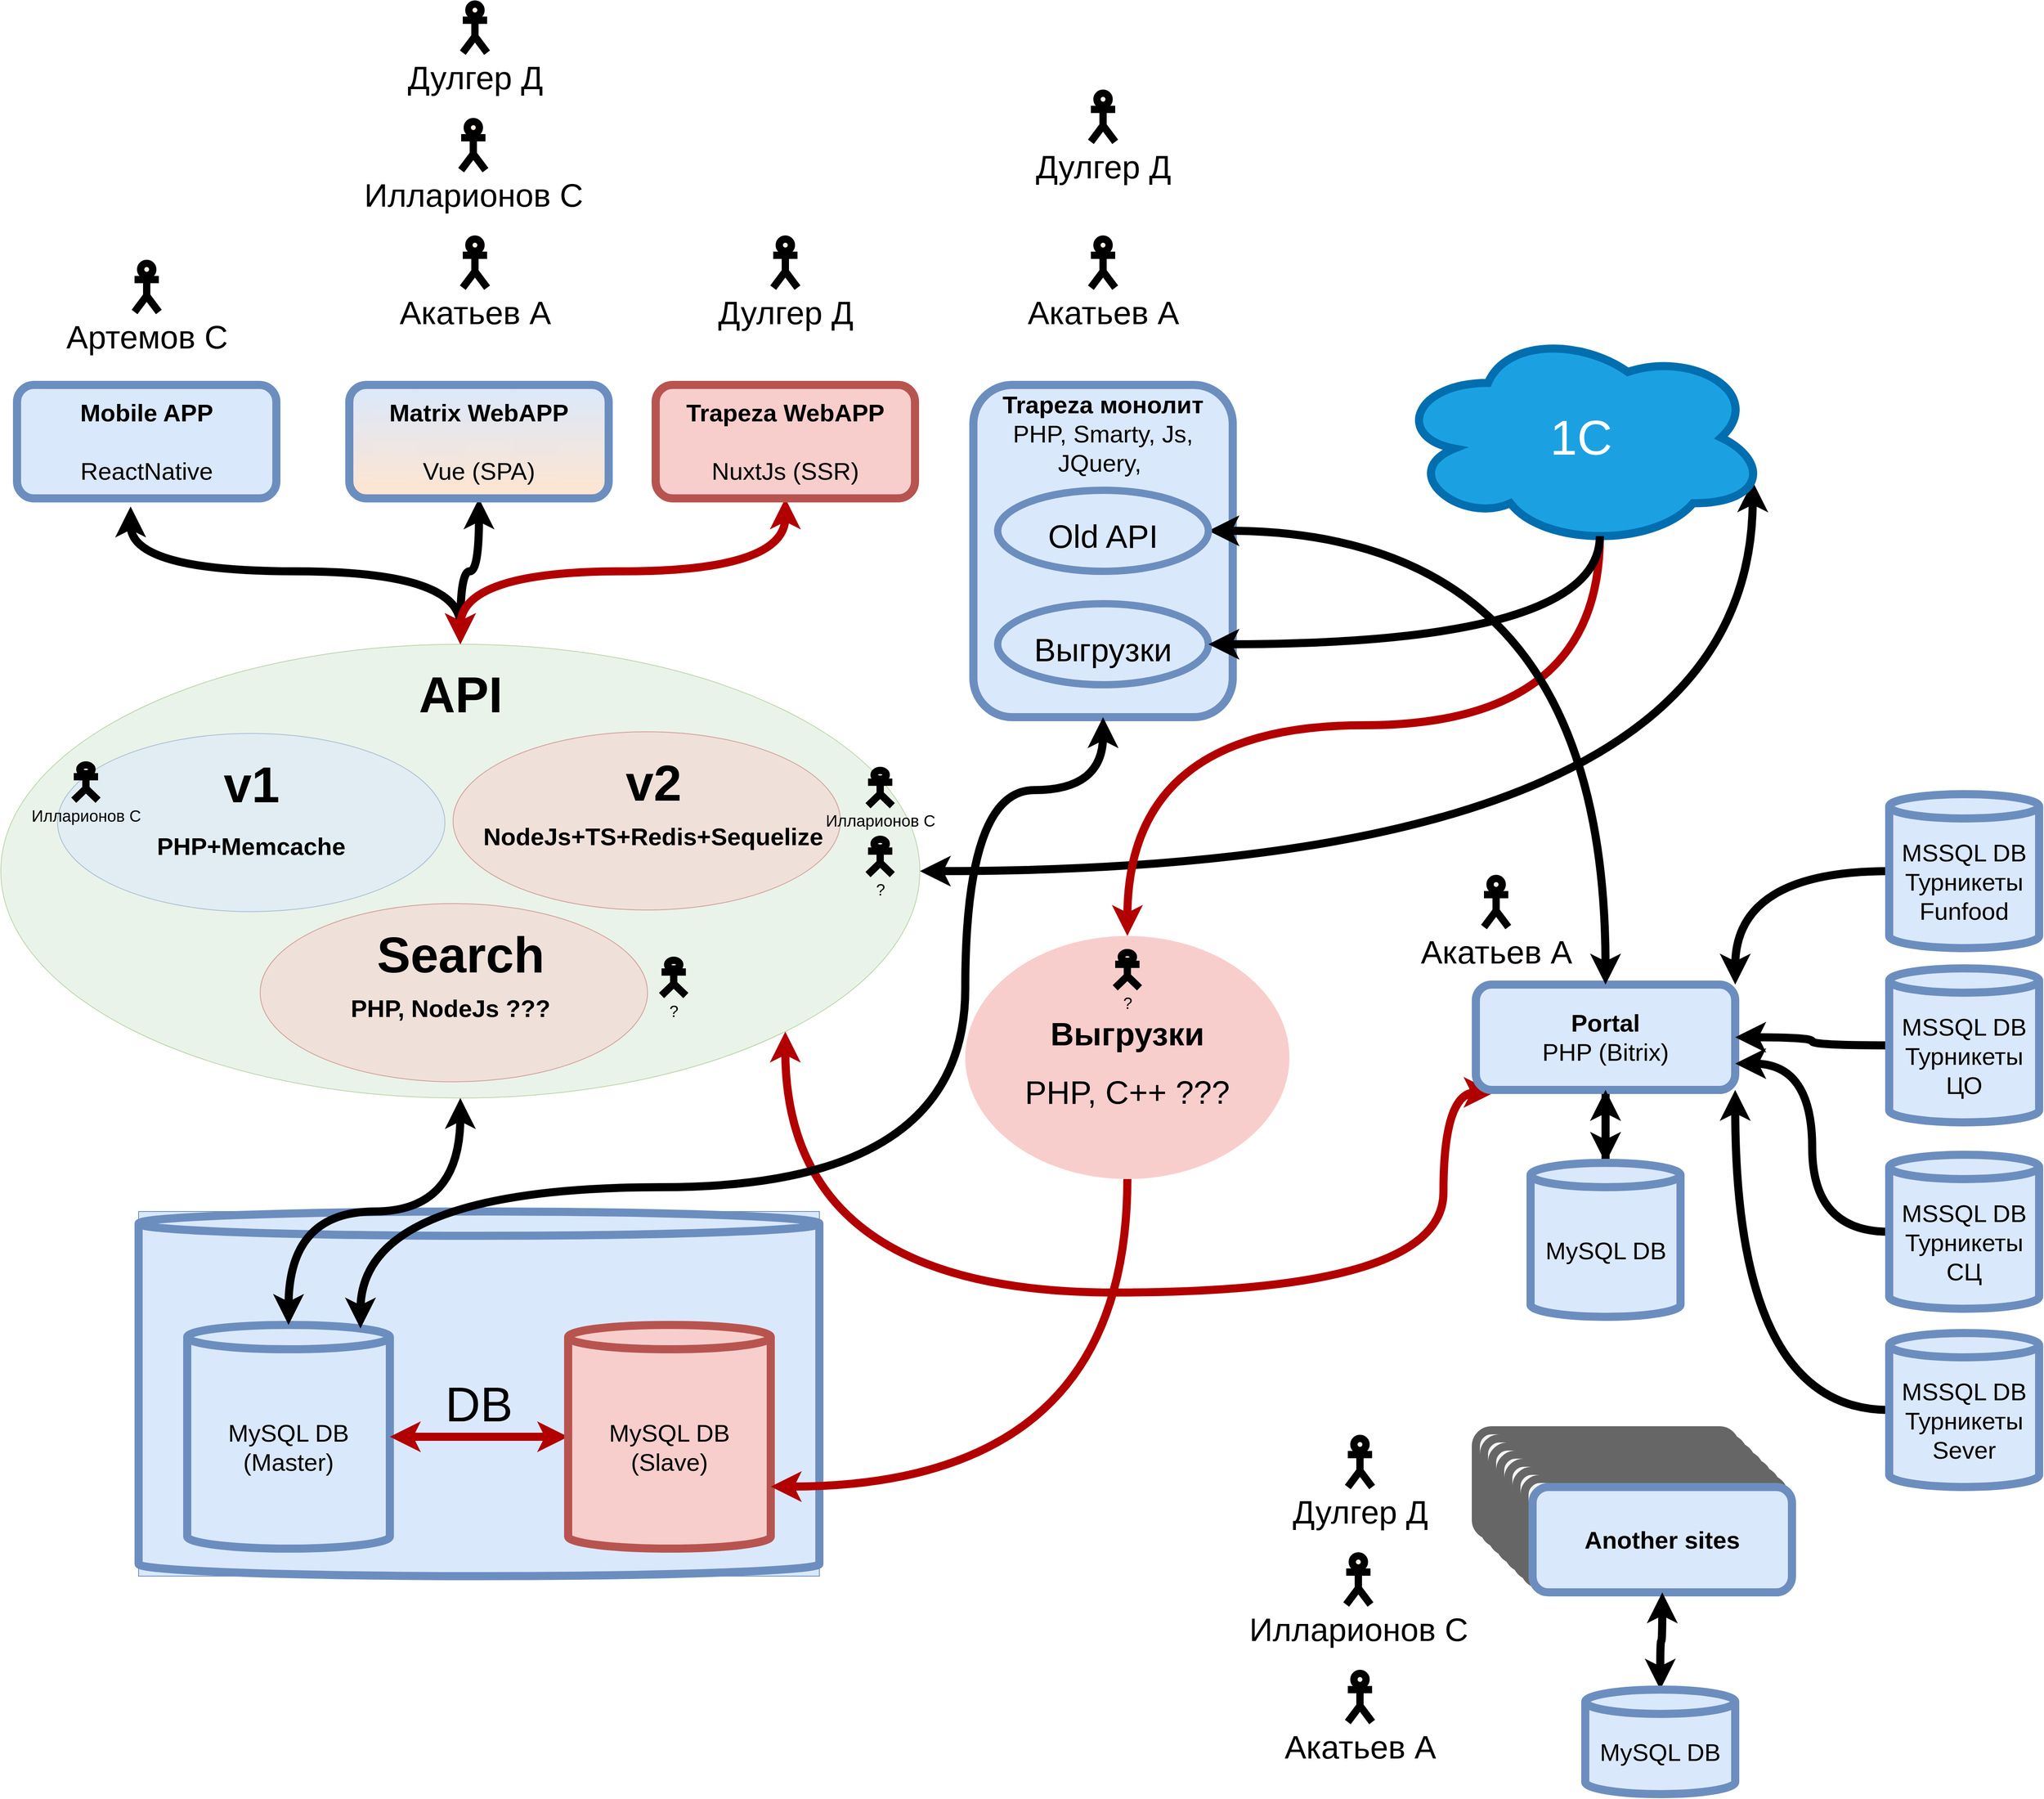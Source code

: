 <mxfile version="20.8.3" type="github">
  <diagram name="Page-1" id="5987fedf-629e-85c4-6858-42fee31821dd">
    <mxGraphModel dx="3000" dy="2879" grid="1" gridSize="10" guides="1" tooltips="1" connect="1" arrows="1" fold="1" page="1" pageScale="1.5" pageWidth="1169" pageHeight="826" background="none" math="0" shadow="0">
      <root>
        <mxCell id="0" style=";html=1;" />
        <mxCell id="1" style=";html=1;" parent="0" />
        <mxCell id="N-NY0FsHpWJ1mGwXRo1y-76" style="edgeStyle=orthogonalEdgeStyle;curved=1;rounded=0;orthogonalLoop=1;jettySize=auto;html=1;exitX=0.5;exitY=0;exitDx=0;exitDy=0;entryX=0.438;entryY=1.071;entryDx=0;entryDy=0;entryPerimeter=0;strokeWidth=10;fontSize=40;startArrow=classic;startFill=1;" edge="1" parent="1" source="N-NY0FsHpWJ1mGwXRo1y-15" target="N-NY0FsHpWJ1mGwXRo1y-22">
          <mxGeometry relative="1" as="geometry" />
        </mxCell>
        <mxCell id="N-NY0FsHpWJ1mGwXRo1y-83" style="edgeStyle=orthogonalEdgeStyle;curved=1;rounded=0;orthogonalLoop=1;jettySize=auto;html=1;exitX=1;exitY=0.5;exitDx=0;exitDy=0;entryX=0.96;entryY=0.7;entryDx=0;entryDy=0;entryPerimeter=0;strokeWidth=10;fontSize=40;startArrow=classic;startFill=1;" edge="1" parent="1" source="N-NY0FsHpWJ1mGwXRo1y-15" target="N-NY0FsHpWJ1mGwXRo1y-28">
          <mxGeometry relative="1" as="geometry" />
        </mxCell>
        <mxCell id="N-NY0FsHpWJ1mGwXRo1y-84" style="edgeStyle=orthogonalEdgeStyle;curved=1;rounded=0;orthogonalLoop=1;jettySize=auto;html=1;exitX=1;exitY=1;exitDx=0;exitDy=0;strokeWidth=10;fontSize=40;startArrow=classic;startFill=1;entryX=0.072;entryY=1.023;entryDx=0;entryDy=0;entryPerimeter=0;fillColor=#e51400;strokeColor=#B20000;" edge="1" parent="1" source="N-NY0FsHpWJ1mGwXRo1y-15" target="N-NY0FsHpWJ1mGwXRo1y-48">
          <mxGeometry relative="1" as="geometry">
            <Array as="points">
              <mxPoint x="1117" y="1230" />
              <mxPoint x="1930" y="1230" />
              <mxPoint x="1930" y="983" />
            </Array>
          </mxGeometry>
        </mxCell>
        <mxCell id="N-NY0FsHpWJ1mGwXRo1y-15" value="" style="ellipse;whiteSpace=wrap;html=1;rounded=0;shadow=0;strokeWidth=1;fillColor=#d5e8d4;fontSize=24;align=right;strokeColor=#82b366;opacity=50;" vertex="1" parent="1">
          <mxGeometry x="150" y="430" width="1134" height="560" as="geometry" />
        </mxCell>
        <mxCell id="2a5a01dd2e413fbf-1" value="" style="ellipse;whiteSpace=wrap;html=1;rounded=0;shadow=0;strokeWidth=1;fillColor=#f8cecc;fontSize=24;align=right;strokeColor=#b85450;opacity=50;" parent="1" vertex="1">
          <mxGeometry x="708" y="538" width="478" height="220" as="geometry" />
        </mxCell>
        <mxCell id="N-NY0FsHpWJ1mGwXRo1y-7" value="&lt;font style=&quot;font-size: 30px;&quot;&gt;&lt;b style=&quot;&quot;&gt;NodeJs+TS+Redis+&lt;/b&gt;&lt;b&gt;Sequelize&lt;/b&gt;&lt;/font&gt;" style="text;html=1;strokeColor=none;fillColor=none;align=center;verticalAlign=middle;whiteSpace=wrap;rounded=0;shadow=0;fontSize=62;" vertex="1" parent="1">
          <mxGeometry x="915.25" y="642" width="80" height="30" as="geometry" />
        </mxCell>
        <mxCell id="N-NY0FsHpWJ1mGwXRo1y-11" value="" style="ellipse;whiteSpace=wrap;html=1;rounded=0;shadow=0;strokeWidth=1;fillColor=#dae8fc;fontSize=24;align=right;strokeColor=#6c8ebf;opacity=50;" vertex="1" parent="1">
          <mxGeometry x="220" y="540" width="478" height="220" as="geometry" />
        </mxCell>
        <mxCell id="N-NY0FsHpWJ1mGwXRo1y-12" value="&lt;span style=&quot;font-size: 62px;&quot;&gt;&lt;b&gt;v1&lt;/b&gt;&lt;br style=&quot;font-size: 62px;&quot;&gt;&lt;/span&gt;" style="text;html=1;strokeColor=none;fillColor=none;align=center;verticalAlign=middle;whiteSpace=wrap;rounded=0;shadow=0;fontSize=62;" vertex="1" parent="1">
          <mxGeometry x="402.75" y="579" width="112.5" height="49" as="geometry" />
        </mxCell>
        <mxCell id="N-NY0FsHpWJ1mGwXRo1y-13" value="&lt;span style=&quot;font-size: 30px;&quot;&gt;&lt;b&gt;PHP+Memcache&lt;/b&gt;&lt;/span&gt;" style="text;html=1;strokeColor=none;fillColor=none;align=center;verticalAlign=middle;whiteSpace=wrap;rounded=0;shadow=0;fontSize=62;" vertex="1" parent="1">
          <mxGeometry x="234" y="648" width="450" height="42" as="geometry" />
        </mxCell>
        <mxCell id="N-NY0FsHpWJ1mGwXRo1y-16" value="&lt;span style=&quot;font-size: 62px;&quot;&gt;&lt;b&gt;API&lt;/b&gt;&lt;/span&gt;&lt;span style=&quot;font-size: 62px;&quot;&gt;&lt;br style=&quot;font-size: 62px;&quot;&gt;&lt;/span&gt;" style="text;html=1;strokeColor=none;fillColor=none;align=center;verticalAlign=middle;whiteSpace=wrap;rounded=0;shadow=0;fontSize=62;" vertex="1" parent="1">
          <mxGeometry x="623.75" y="460" width="186.5" height="66" as="geometry" />
        </mxCell>
        <mxCell id="N-NY0FsHpWJ1mGwXRo1y-17" value="&lt;span style=&quot;font-size: 62px;&quot;&gt;&lt;b&gt;v2&lt;/b&gt;&lt;br style=&quot;font-size: 62px;&quot;&gt;&lt;/span&gt;" style="text;html=1;strokeColor=none;fillColor=none;align=center;verticalAlign=middle;whiteSpace=wrap;rounded=0;shadow=0;fontSize=62;" vertex="1" parent="1">
          <mxGeometry x="911" y="567" width="88.5" height="69" as="geometry" />
        </mxCell>
        <mxCell id="N-NY0FsHpWJ1mGwXRo1y-18" style="edgeStyle=orthogonalEdgeStyle;rounded=0;orthogonalLoop=1;jettySize=auto;html=1;exitX=0.5;exitY=1;exitDx=0;exitDy=0;fontSize=30;" edge="1" parent="1" source="2a5a01dd2e413fbf-1" target="2a5a01dd2e413fbf-1">
          <mxGeometry relative="1" as="geometry" />
        </mxCell>
        <mxCell id="N-NY0FsHpWJ1mGwXRo1y-19" value="" style="ellipse;whiteSpace=wrap;html=1;rounded=0;shadow=0;strokeWidth=1;fillColor=#f8cecc;fontSize=24;align=right;strokeColor=#b85450;opacity=50;" vertex="1" parent="1">
          <mxGeometry x="470" y="750" width="478" height="220" as="geometry" />
        </mxCell>
        <mxCell id="N-NY0FsHpWJ1mGwXRo1y-20" value="&lt;span style=&quot;font-size: 30px;&quot;&gt;&lt;b&gt;PHP, NodeJs ???&lt;/b&gt;&lt;/span&gt;" style="text;html=1;strokeColor=none;fillColor=none;align=center;verticalAlign=middle;whiteSpace=wrap;rounded=0;shadow=0;fontSize=62;" vertex="1" parent="1">
          <mxGeometry x="480" y="854" width="450" height="30" as="geometry" />
        </mxCell>
        <mxCell id="N-NY0FsHpWJ1mGwXRo1y-21" value="&lt;span style=&quot;font-size: 62px;&quot;&gt;&lt;b&gt;Search&lt;/b&gt;&lt;br style=&quot;font-size: 62px;&quot;&gt;&lt;/span&gt;" style="text;html=1;strokeColor=none;fillColor=none;align=center;verticalAlign=middle;whiteSpace=wrap;rounded=0;shadow=0;fontSize=62;" vertex="1" parent="1">
          <mxGeometry x="673" y="779" width="88.5" height="69" as="geometry" />
        </mxCell>
        <mxCell id="N-NY0FsHpWJ1mGwXRo1y-22" value="&lt;b&gt;Mobile APP&lt;/b&gt;&lt;br&gt;&lt;br&gt;ReactNative" style="rounded=1;whiteSpace=wrap;html=1;fontSize=30;fillColor=#dae8fc;strokeColor=#6c8ebf;strokeWidth=10;" vertex="1" parent="1">
          <mxGeometry x="170" y="110" width="320" height="140" as="geometry" />
        </mxCell>
        <mxCell id="N-NY0FsHpWJ1mGwXRo1y-77" style="edgeStyle=orthogonalEdgeStyle;curved=1;rounded=0;orthogonalLoop=1;jettySize=auto;html=1;strokeWidth=10;fontSize=40;startArrow=classic;startFill=1;" edge="1" parent="1" source="N-NY0FsHpWJ1mGwXRo1y-23" target="N-NY0FsHpWJ1mGwXRo1y-15">
          <mxGeometry relative="1" as="geometry" />
        </mxCell>
        <mxCell id="N-NY0FsHpWJ1mGwXRo1y-23" value="&lt;b&gt;Matrix WebAPP&lt;br&gt;&lt;/b&gt;&lt;br&gt;Vue (SPA)" style="rounded=1;whiteSpace=wrap;html=1;fontSize=30;fillColor=#dae8fc;strokeColor=#6c8ebf;strokeWidth=10;gradientColor=#FFE5CF;" vertex="1" parent="1">
          <mxGeometry x="580" y="110" width="320" height="140" as="geometry" />
        </mxCell>
        <mxCell id="N-NY0FsHpWJ1mGwXRo1y-78" style="edgeStyle=orthogonalEdgeStyle;curved=1;rounded=0;orthogonalLoop=1;jettySize=auto;html=1;strokeWidth=10;fontSize=40;startArrow=classic;startFill=1;fillColor=#e51400;strokeColor=#B20000;" edge="1" parent="1" source="N-NY0FsHpWJ1mGwXRo1y-25" target="N-NY0FsHpWJ1mGwXRo1y-15">
          <mxGeometry relative="1" as="geometry" />
        </mxCell>
        <mxCell id="N-NY0FsHpWJ1mGwXRo1y-25" value="&lt;b&gt;Trapeza WebAPP&lt;br&gt;&lt;/b&gt;&lt;br&gt;NuxtJs (SSR)" style="rounded=1;whiteSpace=wrap;html=1;fontSize=30;fillColor=#f8cecc;strokeColor=#b85450;strokeWidth=10;" vertex="1" parent="1">
          <mxGeometry x="958" y="110" width="320" height="140" as="geometry" />
        </mxCell>
        <mxCell id="N-NY0FsHpWJ1mGwXRo1y-74" style="edgeStyle=orthogonalEdgeStyle;curved=1;rounded=0;orthogonalLoop=1;jettySize=auto;html=1;exitX=0.55;exitY=0.95;exitDx=0;exitDy=0;exitPerimeter=0;entryX=0.5;entryY=0;entryDx=0;entryDy=0;strokeWidth=10;fontSize=40;fillColor=#e51400;strokeColor=#B20000;" edge="1" parent="1" source="N-NY0FsHpWJ1mGwXRo1y-28" target="N-NY0FsHpWJ1mGwXRo1y-72">
          <mxGeometry relative="1" as="geometry">
            <Array as="points">
              <mxPoint x="2123" y="530" />
              <mxPoint x="1540" y="530" />
            </Array>
          </mxGeometry>
        </mxCell>
        <mxCell id="N-NY0FsHpWJ1mGwXRo1y-28" value="&lt;font style=&quot;font-size: 60px;&quot;&gt;1C&lt;/font&gt;" style="ellipse;shape=cloud;whiteSpace=wrap;html=1;strokeWidth=10;fontSize=30;fillColor=#1ba1e2;fontColor=#ffffff;strokeColor=#006EAF;" vertex="1" parent="1">
          <mxGeometry x="1870" y="40" width="460" height="270" as="geometry" />
        </mxCell>
        <mxCell id="N-NY0FsHpWJ1mGwXRo1y-30" value="&lt;b&gt;Trapeza монолит&lt;br&gt;&lt;/b&gt;PHP, Smarty, Js, JQuery,&amp;nbsp;" style="rounded=1;whiteSpace=wrap;html=1;fontSize=30;fillColor=#dae8fc;strokeColor=#6c8ebf;strokeWidth=10;verticalAlign=top;" vertex="1" parent="1">
          <mxGeometry x="1350" y="110" width="320" height="410" as="geometry" />
        </mxCell>
        <mxCell id="N-NY0FsHpWJ1mGwXRo1y-32" style="edgeStyle=orthogonalEdgeStyle;rounded=0;orthogonalLoop=1;jettySize=auto;html=1;exitX=0.5;exitY=1;exitDx=0;exitDy=0;strokeWidth=10;fontSize=60;" edge="1" parent="1" source="N-NY0FsHpWJ1mGwXRo1y-30" target="N-NY0FsHpWJ1mGwXRo1y-30">
          <mxGeometry relative="1" as="geometry" />
        </mxCell>
        <mxCell id="N-NY0FsHpWJ1mGwXRo1y-47" value="" style="group;fillColor=#dae8fc;strokeColor=#6c8ebf;" vertex="1" connectable="0" parent="1">
          <mxGeometry x="320" y="1130" width="840" height="450" as="geometry" />
        </mxCell>
        <mxCell id="N-NY0FsHpWJ1mGwXRo1y-43" value="DB" style="shape=cylinder3;whiteSpace=wrap;html=1;boundedLbl=1;backgroundOutline=1;size=15;strokeWidth=10;fontSize=60;fillColor=#dae8fc;strokeColor=#6c8ebf;" vertex="1" parent="N-NY0FsHpWJ1mGwXRo1y-47">
          <mxGeometry width="840" height="450" as="geometry" />
        </mxCell>
        <mxCell id="N-NY0FsHpWJ1mGwXRo1y-26" value="MySQL DB (Master)" style="shape=cylinder3;whiteSpace=wrap;html=1;boundedLbl=1;backgroundOutline=1;size=15;strokeWidth=10;fontSize=30;fillColor=#dae8fc;strokeColor=#6c8ebf;" vertex="1" parent="N-NY0FsHpWJ1mGwXRo1y-47">
          <mxGeometry x="60" y="140" width="250" height="276" as="geometry" />
        </mxCell>
        <mxCell id="N-NY0FsHpWJ1mGwXRo1y-29" style="edgeStyle=orthogonalEdgeStyle;rounded=0;orthogonalLoop=1;jettySize=auto;html=1;exitX=0;exitY=0.5;exitDx=0;exitDy=0;exitPerimeter=0;entryX=1;entryY=0.5;entryDx=0;entryDy=0;entryPerimeter=0;fontSize=60;strokeWidth=10;fillColor=#e51400;strokeColor=#B20000;startArrow=classic;startFill=1;" edge="1" parent="N-NY0FsHpWJ1mGwXRo1y-47" source="N-NY0FsHpWJ1mGwXRo1y-27" target="N-NY0FsHpWJ1mGwXRo1y-26">
          <mxGeometry relative="1" as="geometry" />
        </mxCell>
        <mxCell id="N-NY0FsHpWJ1mGwXRo1y-27" value="MySQL DB (Slave)" style="shape=cylinder3;whiteSpace=wrap;html=1;boundedLbl=1;backgroundOutline=1;size=15;strokeWidth=10;fontSize=30;fillColor=#f8cecc;strokeColor=#b85450;" vertex="1" parent="N-NY0FsHpWJ1mGwXRo1y-47">
          <mxGeometry x="530" y="140" width="250" height="276" as="geometry" />
        </mxCell>
        <mxCell id="N-NY0FsHpWJ1mGwXRo1y-56" style="edgeStyle=orthogonalEdgeStyle;rounded=0;orthogonalLoop=1;jettySize=auto;html=1;exitX=0.5;exitY=1;exitDx=0;exitDy=0;entryX=0.5;entryY=0;entryDx=0;entryDy=0;entryPerimeter=0;strokeWidth=10;fontSize=60;curved=1;" edge="1" parent="1" source="N-NY0FsHpWJ1mGwXRo1y-48" target="N-NY0FsHpWJ1mGwXRo1y-55">
          <mxGeometry relative="1" as="geometry" />
        </mxCell>
        <mxCell id="N-NY0FsHpWJ1mGwXRo1y-48" value="&lt;b&gt;Portal&lt;br&gt;&lt;/b&gt;PHP (Bitrix)" style="rounded=1;whiteSpace=wrap;html=1;fontSize=30;fillColor=#dae8fc;strokeColor=#6c8ebf;strokeWidth=10;" vertex="1" parent="1">
          <mxGeometry x="1970" y="850" width="320" height="130" as="geometry" />
        </mxCell>
        <mxCell id="N-NY0FsHpWJ1mGwXRo1y-58" style="edgeStyle=orthogonalEdgeStyle;curved=1;rounded=0;orthogonalLoop=1;jettySize=auto;html=1;exitX=0.5;exitY=0;exitDx=0;exitDy=0;exitPerimeter=0;entryX=0.5;entryY=1;entryDx=0;entryDy=0;strokeWidth=10;fontSize=60;" edge="1" parent="1" source="N-NY0FsHpWJ1mGwXRo1y-55" target="N-NY0FsHpWJ1mGwXRo1y-48">
          <mxGeometry relative="1" as="geometry" />
        </mxCell>
        <mxCell id="N-NY0FsHpWJ1mGwXRo1y-55" value="MySQL DB" style="shape=cylinder3;whiteSpace=wrap;html=1;boundedLbl=1;backgroundOutline=1;size=15;strokeWidth=10;fontSize=30;fillColor=#dae8fc;strokeColor=#6c8ebf;" vertex="1" parent="1">
          <mxGeometry x="2037.5" y="1070" width="185" height="190" as="geometry" />
        </mxCell>
        <mxCell id="N-NY0FsHpWJ1mGwXRo1y-59" value="&lt;b&gt;Another sites&lt;/b&gt;" style="rounded=1;whiteSpace=wrap;html=1;fontSize=30;fillColor=#f5f5f5;strokeColor=#666666;strokeWidth=10;fontColor=#333333;" vertex="1" parent="1">
          <mxGeometry x="1970" y="1400" width="320" height="130" as="geometry" />
        </mxCell>
        <mxCell id="N-NY0FsHpWJ1mGwXRo1y-60" value="&lt;b&gt;Another sites&lt;/b&gt;" style="rounded=1;whiteSpace=wrap;html=1;fontSize=30;fillColor=#f5f5f5;strokeColor=#666666;strokeWidth=10;fontColor=#333333;" vertex="1" parent="1">
          <mxGeometry x="1980" y="1410" width="320" height="130" as="geometry" />
        </mxCell>
        <mxCell id="N-NY0FsHpWJ1mGwXRo1y-61" value="&lt;b&gt;Another sites&lt;/b&gt;" style="rounded=1;whiteSpace=wrap;html=1;fontSize=30;fillColor=#f5f5f5;strokeColor=#666666;strokeWidth=10;fontColor=#333333;" vertex="1" parent="1">
          <mxGeometry x="1990" y="1420" width="320" height="130" as="geometry" />
        </mxCell>
        <mxCell id="N-NY0FsHpWJ1mGwXRo1y-62" value="&lt;b&gt;Another sites&lt;/b&gt;" style="rounded=1;whiteSpace=wrap;html=1;fontSize=30;fillColor=#f5f5f5;strokeColor=#666666;strokeWidth=10;fontColor=#333333;" vertex="1" parent="1">
          <mxGeometry x="2000" y="1430" width="320" height="130" as="geometry" />
        </mxCell>
        <mxCell id="N-NY0FsHpWJ1mGwXRo1y-63" value="&lt;b&gt;Another sites&lt;/b&gt;" style="rounded=1;whiteSpace=wrap;html=1;fontSize=30;fillColor=#f5f5f5;strokeColor=#666666;strokeWidth=10;fontColor=#333333;" vertex="1" parent="1">
          <mxGeometry x="2010" y="1440" width="320" height="130" as="geometry" />
        </mxCell>
        <mxCell id="N-NY0FsHpWJ1mGwXRo1y-64" value="&lt;b&gt;Another sites&lt;/b&gt;" style="rounded=1;whiteSpace=wrap;html=1;fontSize=30;fillColor=#f5f5f5;strokeColor=#666666;strokeWidth=10;fontColor=#333333;" vertex="1" parent="1">
          <mxGeometry x="2020" y="1450" width="320" height="130" as="geometry" />
        </mxCell>
        <mxCell id="N-NY0FsHpWJ1mGwXRo1y-65" value="&lt;b&gt;Another sites&lt;/b&gt;" style="rounded=1;whiteSpace=wrap;html=1;fontSize=30;fillColor=#f5f5f5;strokeColor=#666666;strokeWidth=10;fontColor=#333333;" vertex="1" parent="1">
          <mxGeometry x="2030" y="1460" width="320" height="130" as="geometry" />
        </mxCell>
        <mxCell id="N-NY0FsHpWJ1mGwXRo1y-66" value="&lt;b&gt;Another sites&lt;/b&gt;" style="rounded=1;whiteSpace=wrap;html=1;fontSize=30;fillColor=#dae8fc;strokeColor=#6c8ebf;strokeWidth=10;" vertex="1" parent="1">
          <mxGeometry x="2040" y="1470" width="320" height="130" as="geometry" />
        </mxCell>
        <mxCell id="N-NY0FsHpWJ1mGwXRo1y-75" style="edgeStyle=orthogonalEdgeStyle;curved=1;rounded=0;orthogonalLoop=1;jettySize=auto;html=1;exitX=1;exitY=0.5;exitDx=0;exitDy=0;entryX=0.5;entryY=0;entryDx=0;entryDy=0;strokeWidth=10;fontSize=40;startArrow=classic;startFill=1;" edge="1" parent="1" source="N-NY0FsHpWJ1mGwXRo1y-67" target="N-NY0FsHpWJ1mGwXRo1y-48">
          <mxGeometry relative="1" as="geometry" />
        </mxCell>
        <mxCell id="N-NY0FsHpWJ1mGwXRo1y-67" value="&lt;font style=&quot;font-size: 40px;&quot;&gt;Old API&lt;/font&gt;" style="ellipse;whiteSpace=wrap;html=1;strokeWidth=9;fontSize=60;fillColor=#dae8fc;strokeColor=#6c8ebf;" vertex="1" parent="1">
          <mxGeometry x="1380" y="240" width="260" height="100" as="geometry" />
        </mxCell>
        <mxCell id="N-NY0FsHpWJ1mGwXRo1y-70" value="&lt;span style=&quot;font-size: 40px;&quot;&gt;Выгрузки&lt;/span&gt;" style="ellipse;whiteSpace=wrap;html=1;strokeWidth=9;fontSize=60;fillColor=#dae8fc;strokeColor=#6c8ebf;" vertex="1" parent="1">
          <mxGeometry x="1380" y="380" width="260" height="100" as="geometry" />
        </mxCell>
        <mxCell id="N-NY0FsHpWJ1mGwXRo1y-71" style="edgeStyle=orthogonalEdgeStyle;curved=1;rounded=0;orthogonalLoop=1;jettySize=auto;html=1;exitX=0.55;exitY=0.95;exitDx=0;exitDy=0;exitPerimeter=0;entryX=1;entryY=0.5;entryDx=0;entryDy=0;strokeWidth=10;fontSize=40;" edge="1" parent="1" source="N-NY0FsHpWJ1mGwXRo1y-28" target="N-NY0FsHpWJ1mGwXRo1y-70">
          <mxGeometry relative="1" as="geometry">
            <Array as="points">
              <mxPoint x="2123" y="430" />
            </Array>
          </mxGeometry>
        </mxCell>
        <mxCell id="N-NY0FsHpWJ1mGwXRo1y-73" style="edgeStyle=orthogonalEdgeStyle;curved=1;rounded=0;orthogonalLoop=1;jettySize=auto;html=1;exitX=0.5;exitY=1;exitDx=0;exitDy=0;entryX=1;entryY=0;entryDx=0;entryDy=199.5;entryPerimeter=0;strokeWidth=10;fontSize=40;fillColor=#e51400;strokeColor=#B20000;" edge="1" parent="1" source="N-NY0FsHpWJ1mGwXRo1y-72" target="N-NY0FsHpWJ1mGwXRo1y-27">
          <mxGeometry relative="1" as="geometry" />
        </mxCell>
        <mxCell id="N-NY0FsHpWJ1mGwXRo1y-72" value="&lt;span style=&quot;font-size: 40px;&quot;&gt;&lt;b&gt;Выгрузки&lt;/b&gt;&lt;br&gt;PHP, C++ ???&lt;br&gt;&lt;/span&gt;" style="ellipse;whiteSpace=wrap;html=1;strokeWidth=9;fontSize=60;fillColor=#f8cecc;strokeColor=none;" vertex="1" parent="1">
          <mxGeometry x="1340" y="790" width="400" height="300" as="geometry" />
        </mxCell>
        <mxCell id="N-NY0FsHpWJ1mGwXRo1y-79" style="edgeStyle=orthogonalEdgeStyle;curved=1;rounded=0;orthogonalLoop=1;jettySize=auto;html=1;entryX=0.5;entryY=0;entryDx=0;entryDy=0;entryPerimeter=0;strokeWidth=10;fontSize=40;startArrow=classic;startFill=1;" edge="1" parent="1" source="N-NY0FsHpWJ1mGwXRo1y-15" target="N-NY0FsHpWJ1mGwXRo1y-26">
          <mxGeometry relative="1" as="geometry" />
        </mxCell>
        <mxCell id="N-NY0FsHpWJ1mGwXRo1y-81" style="edgeStyle=orthogonalEdgeStyle;curved=1;rounded=0;orthogonalLoop=1;jettySize=auto;html=1;exitX=0.5;exitY=1;exitDx=0;exitDy=0;entryX=0.855;entryY=0;entryDx=0;entryDy=4.35;entryPerimeter=0;strokeWidth=10;fontSize=40;startArrow=classic;startFill=1;" edge="1" parent="1" source="N-NY0FsHpWJ1mGwXRo1y-30" target="N-NY0FsHpWJ1mGwXRo1y-26">
          <mxGeometry relative="1" as="geometry">
            <Array as="points">
              <mxPoint x="1510" y="610" />
              <mxPoint x="1340" y="610" />
              <mxPoint x="1340" y="1100" />
              <mxPoint x="594" y="1100" />
            </Array>
          </mxGeometry>
        </mxCell>
        <mxCell id="N-NY0FsHpWJ1mGwXRo1y-86" style="edgeStyle=orthogonalEdgeStyle;curved=1;rounded=0;orthogonalLoop=1;jettySize=auto;html=1;entryX=0.5;entryY=1;entryDx=0;entryDy=0;strokeWidth=10;fontSize=40;startArrow=classic;startFill=1;" edge="1" parent="1" source="N-NY0FsHpWJ1mGwXRo1y-85" target="N-NY0FsHpWJ1mGwXRo1y-66">
          <mxGeometry relative="1" as="geometry" />
        </mxCell>
        <mxCell id="N-NY0FsHpWJ1mGwXRo1y-85" value="MySQL DB" style="shape=cylinder3;whiteSpace=wrap;html=1;boundedLbl=1;backgroundOutline=1;size=15;strokeWidth=10;fontSize=30;fillColor=#dae8fc;strokeColor=#6c8ebf;" vertex="1" parent="1">
          <mxGeometry x="2105" y="1720" width="185" height="129" as="geometry" />
        </mxCell>
        <mxCell id="N-NY0FsHpWJ1mGwXRo1y-92" style="edgeStyle=orthogonalEdgeStyle;curved=1;rounded=0;orthogonalLoop=1;jettySize=auto;html=1;entryX=1;entryY=0.5;entryDx=0;entryDy=0;strokeWidth=10;fontSize=40;startArrow=none;startFill=0;" edge="1" parent="1" source="N-NY0FsHpWJ1mGwXRo1y-87" target="N-NY0FsHpWJ1mGwXRo1y-48">
          <mxGeometry relative="1" as="geometry" />
        </mxCell>
        <mxCell id="N-NY0FsHpWJ1mGwXRo1y-87" value="MSSQL DB&lt;br&gt;Турникеты ЦО" style="shape=cylinder3;whiteSpace=wrap;html=1;boundedLbl=1;backgroundOutline=1;size=15;strokeWidth=10;fontSize=30;fillColor=#dae8fc;strokeColor=#6c8ebf;" vertex="1" parent="1">
          <mxGeometry x="2480" y="830" width="185" height="190" as="geometry" />
        </mxCell>
        <mxCell id="N-NY0FsHpWJ1mGwXRo1y-93" style="edgeStyle=orthogonalEdgeStyle;curved=1;rounded=0;orthogonalLoop=1;jettySize=auto;html=1;entryX=1;entryY=0.75;entryDx=0;entryDy=0;strokeWidth=10;fontSize=40;startArrow=none;startFill=0;" edge="1" parent="1" source="N-NY0FsHpWJ1mGwXRo1y-88" target="N-NY0FsHpWJ1mGwXRo1y-48">
          <mxGeometry relative="1" as="geometry" />
        </mxCell>
        <mxCell id="N-NY0FsHpWJ1mGwXRo1y-88" value="MSSQL DB&lt;br&gt;Турникеты СЦ" style="shape=cylinder3;whiteSpace=wrap;html=1;boundedLbl=1;backgroundOutline=1;size=15;strokeWidth=10;fontSize=30;fillColor=#dae8fc;strokeColor=#6c8ebf;" vertex="1" parent="1">
          <mxGeometry x="2480" y="1060" width="185" height="190" as="geometry" />
        </mxCell>
        <mxCell id="N-NY0FsHpWJ1mGwXRo1y-91" style="edgeStyle=orthogonalEdgeStyle;curved=1;rounded=0;orthogonalLoop=1;jettySize=auto;html=1;entryX=1;entryY=0;entryDx=0;entryDy=0;strokeWidth=10;fontSize=40;startArrow=none;startFill=0;" edge="1" parent="1" source="N-NY0FsHpWJ1mGwXRo1y-89" target="N-NY0FsHpWJ1mGwXRo1y-48">
          <mxGeometry relative="1" as="geometry" />
        </mxCell>
        <mxCell id="N-NY0FsHpWJ1mGwXRo1y-89" value="MSSQL DB&lt;br&gt;Турникеты Funfood" style="shape=cylinder3;whiteSpace=wrap;html=1;boundedLbl=1;backgroundOutline=1;size=15;strokeWidth=10;fontSize=30;fillColor=#dae8fc;strokeColor=#6c8ebf;" vertex="1" parent="1">
          <mxGeometry x="2480" y="615" width="185" height="190" as="geometry" />
        </mxCell>
        <mxCell id="N-NY0FsHpWJ1mGwXRo1y-96" style="edgeStyle=orthogonalEdgeStyle;curved=1;rounded=0;orthogonalLoop=1;jettySize=auto;html=1;entryX=1;entryY=1;entryDx=0;entryDy=0;strokeWidth=10;fontSize=40;startArrow=none;startFill=0;" edge="1" parent="1" source="N-NY0FsHpWJ1mGwXRo1y-90" target="N-NY0FsHpWJ1mGwXRo1y-48">
          <mxGeometry relative="1" as="geometry" />
        </mxCell>
        <mxCell id="N-NY0FsHpWJ1mGwXRo1y-90" value="MSSQL DB&lt;br&gt;Турникеты Sever" style="shape=cylinder3;whiteSpace=wrap;html=1;boundedLbl=1;backgroundOutline=1;size=15;strokeWidth=10;fontSize=30;fillColor=#dae8fc;strokeColor=#6c8ebf;" vertex="1" parent="1">
          <mxGeometry x="2480" y="1280" width="185" height="190" as="geometry" />
        </mxCell>
        <mxCell id="N-NY0FsHpWJ1mGwXRo1y-98" value="Артемов С" style="shape=umlActor;verticalLabelPosition=bottom;verticalAlign=top;html=1;outlineConnect=0;strokeWidth=9;fontSize=40;gradientColor=#FFE5CF;" vertex="1" parent="1">
          <mxGeometry x="315" y="-40" width="30" height="60" as="geometry" />
        </mxCell>
        <mxCell id="N-NY0FsHpWJ1mGwXRo1y-102" value="Илларионов С" style="shape=umlActor;verticalLabelPosition=bottom;verticalAlign=top;html=1;outlineConnect=0;strokeWidth=9;fontSize=40;gradientColor=#FFE5CF;" vertex="1" parent="1">
          <mxGeometry x="718" y="-215" width="30" height="60" as="geometry" />
        </mxCell>
        <mxCell id="N-NY0FsHpWJ1mGwXRo1y-104" value="Акатьев А" style="shape=umlActor;verticalLabelPosition=bottom;verticalAlign=top;html=1;outlineConnect=0;strokeWidth=9;fontSize=40;gradientColor=#FFE5CF;" vertex="1" parent="1">
          <mxGeometry x="720" y="-70" width="30" height="60" as="geometry" />
        </mxCell>
        <mxCell id="N-NY0FsHpWJ1mGwXRo1y-105" value="Дулгер Д" style="shape=umlActor;verticalLabelPosition=bottom;verticalAlign=top;html=1;outlineConnect=0;strokeWidth=9;fontSize=40;gradientColor=#FFE5CF;" vertex="1" parent="1">
          <mxGeometry x="720" y="-360" width="30" height="60" as="geometry" />
        </mxCell>
        <mxCell id="N-NY0FsHpWJ1mGwXRo1y-108" value="Дулгер Д" style="shape=umlActor;verticalLabelPosition=bottom;verticalAlign=top;html=1;outlineConnect=0;strokeWidth=9;fontSize=40;gradientColor=#FFE5CF;" vertex="1" parent="1">
          <mxGeometry x="1103" y="-70" width="30" height="60" as="geometry" />
        </mxCell>
        <mxCell id="N-NY0FsHpWJ1mGwXRo1y-109" value="Акатьев А" style="shape=umlActor;verticalLabelPosition=bottom;verticalAlign=top;html=1;outlineConnect=0;strokeWidth=9;fontSize=40;gradientColor=#FFE5CF;" vertex="1" parent="1">
          <mxGeometry x="1495" y="-70" width="30" height="60" as="geometry" />
        </mxCell>
        <mxCell id="N-NY0FsHpWJ1mGwXRo1y-111" value="Илларионов С" style="shape=umlActor;verticalLabelPosition=bottom;verticalAlign=top;html=1;outlineConnect=0;strokeWidth=9;fontSize=20;gradientColor=#FFE5CF;" vertex="1" parent="1">
          <mxGeometry x="240" y="579" width="30" height="43.5" as="geometry" />
        </mxCell>
        <mxCell id="N-NY0FsHpWJ1mGwXRo1y-113" value="Илларионов С" style="shape=umlActor;verticalLabelPosition=bottom;verticalAlign=top;html=1;outlineConnect=0;strokeWidth=9;fontSize=20;gradientColor=#FFE5CF;" vertex="1" parent="1">
          <mxGeometry x="1220" y="585.75" width="30" height="43.5" as="geometry" />
        </mxCell>
        <mxCell id="N-NY0FsHpWJ1mGwXRo1y-114" value="?" style="shape=umlActor;verticalLabelPosition=bottom;verticalAlign=top;html=1;outlineConnect=0;strokeWidth=9;fontSize=20;gradientColor=#FFE5CF;" vertex="1" parent="1">
          <mxGeometry x="1220" y="670.75" width="30" height="43.5" as="geometry" />
        </mxCell>
        <mxCell id="N-NY0FsHpWJ1mGwXRo1y-117" value="?" style="shape=umlActor;verticalLabelPosition=bottom;verticalAlign=top;html=1;outlineConnect=0;strokeWidth=9;fontSize=20;gradientColor=#FFE5CF;" vertex="1" parent="1">
          <mxGeometry x="965.25" y="820" width="30" height="43.5" as="geometry" />
        </mxCell>
        <mxCell id="N-NY0FsHpWJ1mGwXRo1y-118" value="?" style="shape=umlActor;verticalLabelPosition=bottom;verticalAlign=top;html=1;outlineConnect=0;strokeWidth=9;fontSize=20;gradientColor=#FFE5CF;" vertex="1" parent="1">
          <mxGeometry x="1525" y="810.5" width="30" height="43.5" as="geometry" />
        </mxCell>
        <mxCell id="N-NY0FsHpWJ1mGwXRo1y-119" value="Акатьев А" style="shape=umlActor;verticalLabelPosition=bottom;verticalAlign=top;html=1;outlineConnect=0;strokeWidth=9;fontSize=40;gradientColor=#FFE5CF;" vertex="1" parent="1">
          <mxGeometry x="1980" y="719" width="30" height="60" as="geometry" />
        </mxCell>
        <mxCell id="N-NY0FsHpWJ1mGwXRo1y-121" value="Илларионов С" style="shape=umlActor;verticalLabelPosition=bottom;verticalAlign=top;html=1;outlineConnect=0;strokeWidth=9;fontSize=40;gradientColor=#FFE5CF;" vertex="1" parent="1">
          <mxGeometry x="1810" y="1555" width="30" height="60" as="geometry" />
        </mxCell>
        <mxCell id="N-NY0FsHpWJ1mGwXRo1y-122" value="Акатьев А" style="shape=umlActor;verticalLabelPosition=bottom;verticalAlign=top;html=1;outlineConnect=0;strokeWidth=9;fontSize=40;gradientColor=#FFE5CF;" vertex="1" parent="1">
          <mxGeometry x="1812" y="1700" width="30" height="60" as="geometry" />
        </mxCell>
        <mxCell id="N-NY0FsHpWJ1mGwXRo1y-123" value="Дулгер Д" style="shape=umlActor;verticalLabelPosition=bottom;verticalAlign=top;html=1;outlineConnect=0;strokeWidth=9;fontSize=40;gradientColor=#FFE5CF;" vertex="1" parent="1">
          <mxGeometry x="1812" y="1410" width="30" height="60" as="geometry" />
        </mxCell>
        <mxCell id="N-NY0FsHpWJ1mGwXRo1y-124" value="Дулгер Д" style="shape=umlActor;verticalLabelPosition=bottom;verticalAlign=top;html=1;outlineConnect=0;strokeWidth=9;fontSize=40;gradientColor=#FFE5CF;" vertex="1" parent="1">
          <mxGeometry x="1495" y="-250" width="30" height="60" as="geometry" />
        </mxCell>
      </root>
    </mxGraphModel>
  </diagram>
</mxfile>
